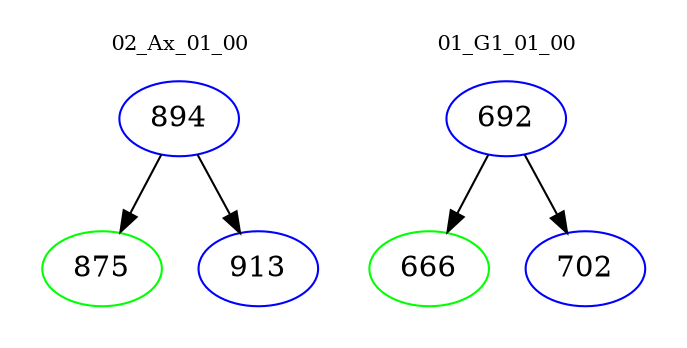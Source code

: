 digraph{
subgraph cluster_0 {
color = white
label = "02_Ax_01_00";
fontsize=10;
T0_894 [label="894", color="blue"]
T0_894 -> T0_875 [color="black"]
T0_875 [label="875", color="green"]
T0_894 -> T0_913 [color="black"]
T0_913 [label="913", color="blue"]
}
subgraph cluster_1 {
color = white
label = "01_G1_01_00";
fontsize=10;
T1_692 [label="692", color="blue"]
T1_692 -> T1_666 [color="black"]
T1_666 [label="666", color="green"]
T1_692 -> T1_702 [color="black"]
T1_702 [label="702", color="blue"]
}
}
